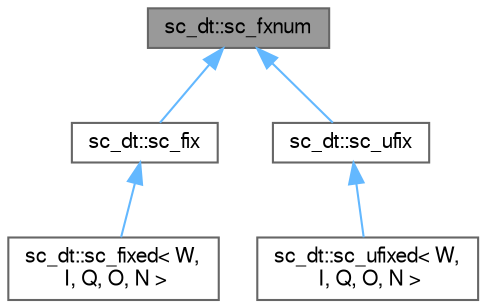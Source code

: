 digraph "sc_dt::sc_fxnum"
{
 // LATEX_PDF_SIZE
  bgcolor="transparent";
  edge [fontname=FreeSans,fontsize=10,labelfontname=FreeSans,labelfontsize=10];
  node [fontname=FreeSans,fontsize=10,shape=box,height=0.2,width=0.4];
  Node1 [id="Node000001",label="sc_dt::sc_fxnum",height=0.2,width=0.4,color="gray40", fillcolor="grey60", style="filled", fontcolor="black",tooltip=" "];
  Node1 -> Node2 [id="edge1_Node000001_Node000002",dir="back",color="steelblue1",style="solid",tooltip=" "];
  Node2 [id="Node000002",label="sc_dt::sc_fix",height=0.2,width=0.4,color="gray40", fillcolor="white", style="filled",URL="$a01689.html",tooltip=" "];
  Node2 -> Node3 [id="edge2_Node000002_Node000003",dir="back",color="steelblue1",style="solid",tooltip=" "];
  Node3 [id="Node000003",label="sc_dt::sc_fixed\< W,\l I, Q, O, N \>",height=0.2,width=0.4,color="gray40", fillcolor="white", style="filled",URL="$a01697.html",tooltip=" "];
  Node1 -> Node4 [id="edge3_Node000001_Node000004",dir="back",color="steelblue1",style="solid",tooltip=" "];
  Node4 [id="Node000004",label="sc_dt::sc_ufix",height=0.2,width=0.4,color="gray40", fillcolor="white", style="filled",URL="$a01777.html",tooltip=" "];
  Node4 -> Node5 [id="edge4_Node000004_Node000005",dir="back",color="steelblue1",style="solid",tooltip=" "];
  Node5 [id="Node000005",label="sc_dt::sc_ufixed\< W,\l I, Q, O, N \>",height=0.2,width=0.4,color="gray40", fillcolor="white", style="filled",URL="$a01785.html",tooltip=" "];
}
